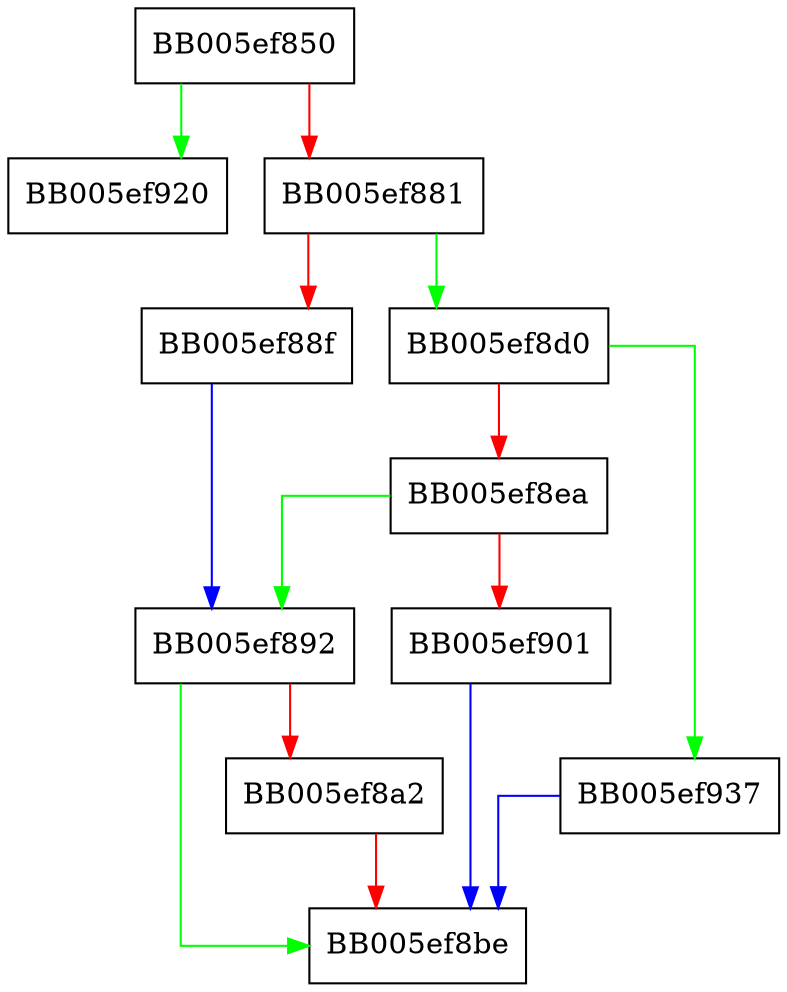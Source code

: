 digraph OPENSSL_DIR_read {
  node [shape="box"];
  graph [splines=ortho];
  BB005ef850 -> BB005ef920 [color="green"];
  BB005ef850 -> BB005ef881 [color="red"];
  BB005ef881 -> BB005ef8d0 [color="green"];
  BB005ef881 -> BB005ef88f [color="red"];
  BB005ef88f -> BB005ef892 [color="blue"];
  BB005ef892 -> BB005ef8be [color="green"];
  BB005ef892 -> BB005ef8a2 [color="red"];
  BB005ef8a2 -> BB005ef8be [color="red"];
  BB005ef8d0 -> BB005ef937 [color="green"];
  BB005ef8d0 -> BB005ef8ea [color="red"];
  BB005ef8ea -> BB005ef892 [color="green"];
  BB005ef8ea -> BB005ef901 [color="red"];
  BB005ef901 -> BB005ef8be [color="blue"];
  BB005ef937 -> BB005ef8be [color="blue"];
}